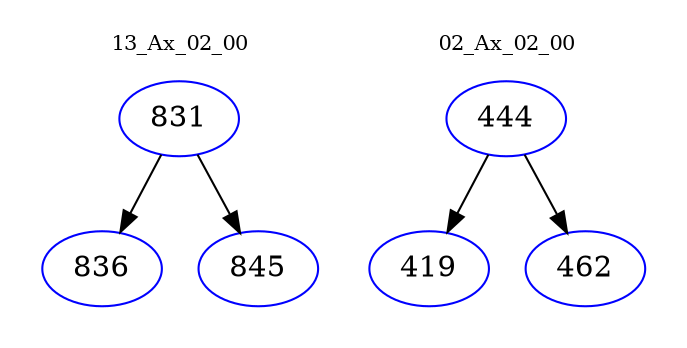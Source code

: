 digraph{
subgraph cluster_0 {
color = white
label = "13_Ax_02_00";
fontsize=10;
T0_831 [label="831", color="blue"]
T0_831 -> T0_836 [color="black"]
T0_836 [label="836", color="blue"]
T0_831 -> T0_845 [color="black"]
T0_845 [label="845", color="blue"]
}
subgraph cluster_1 {
color = white
label = "02_Ax_02_00";
fontsize=10;
T1_444 [label="444", color="blue"]
T1_444 -> T1_419 [color="black"]
T1_419 [label="419", color="blue"]
T1_444 -> T1_462 [color="black"]
T1_462 [label="462", color="blue"]
}
}
